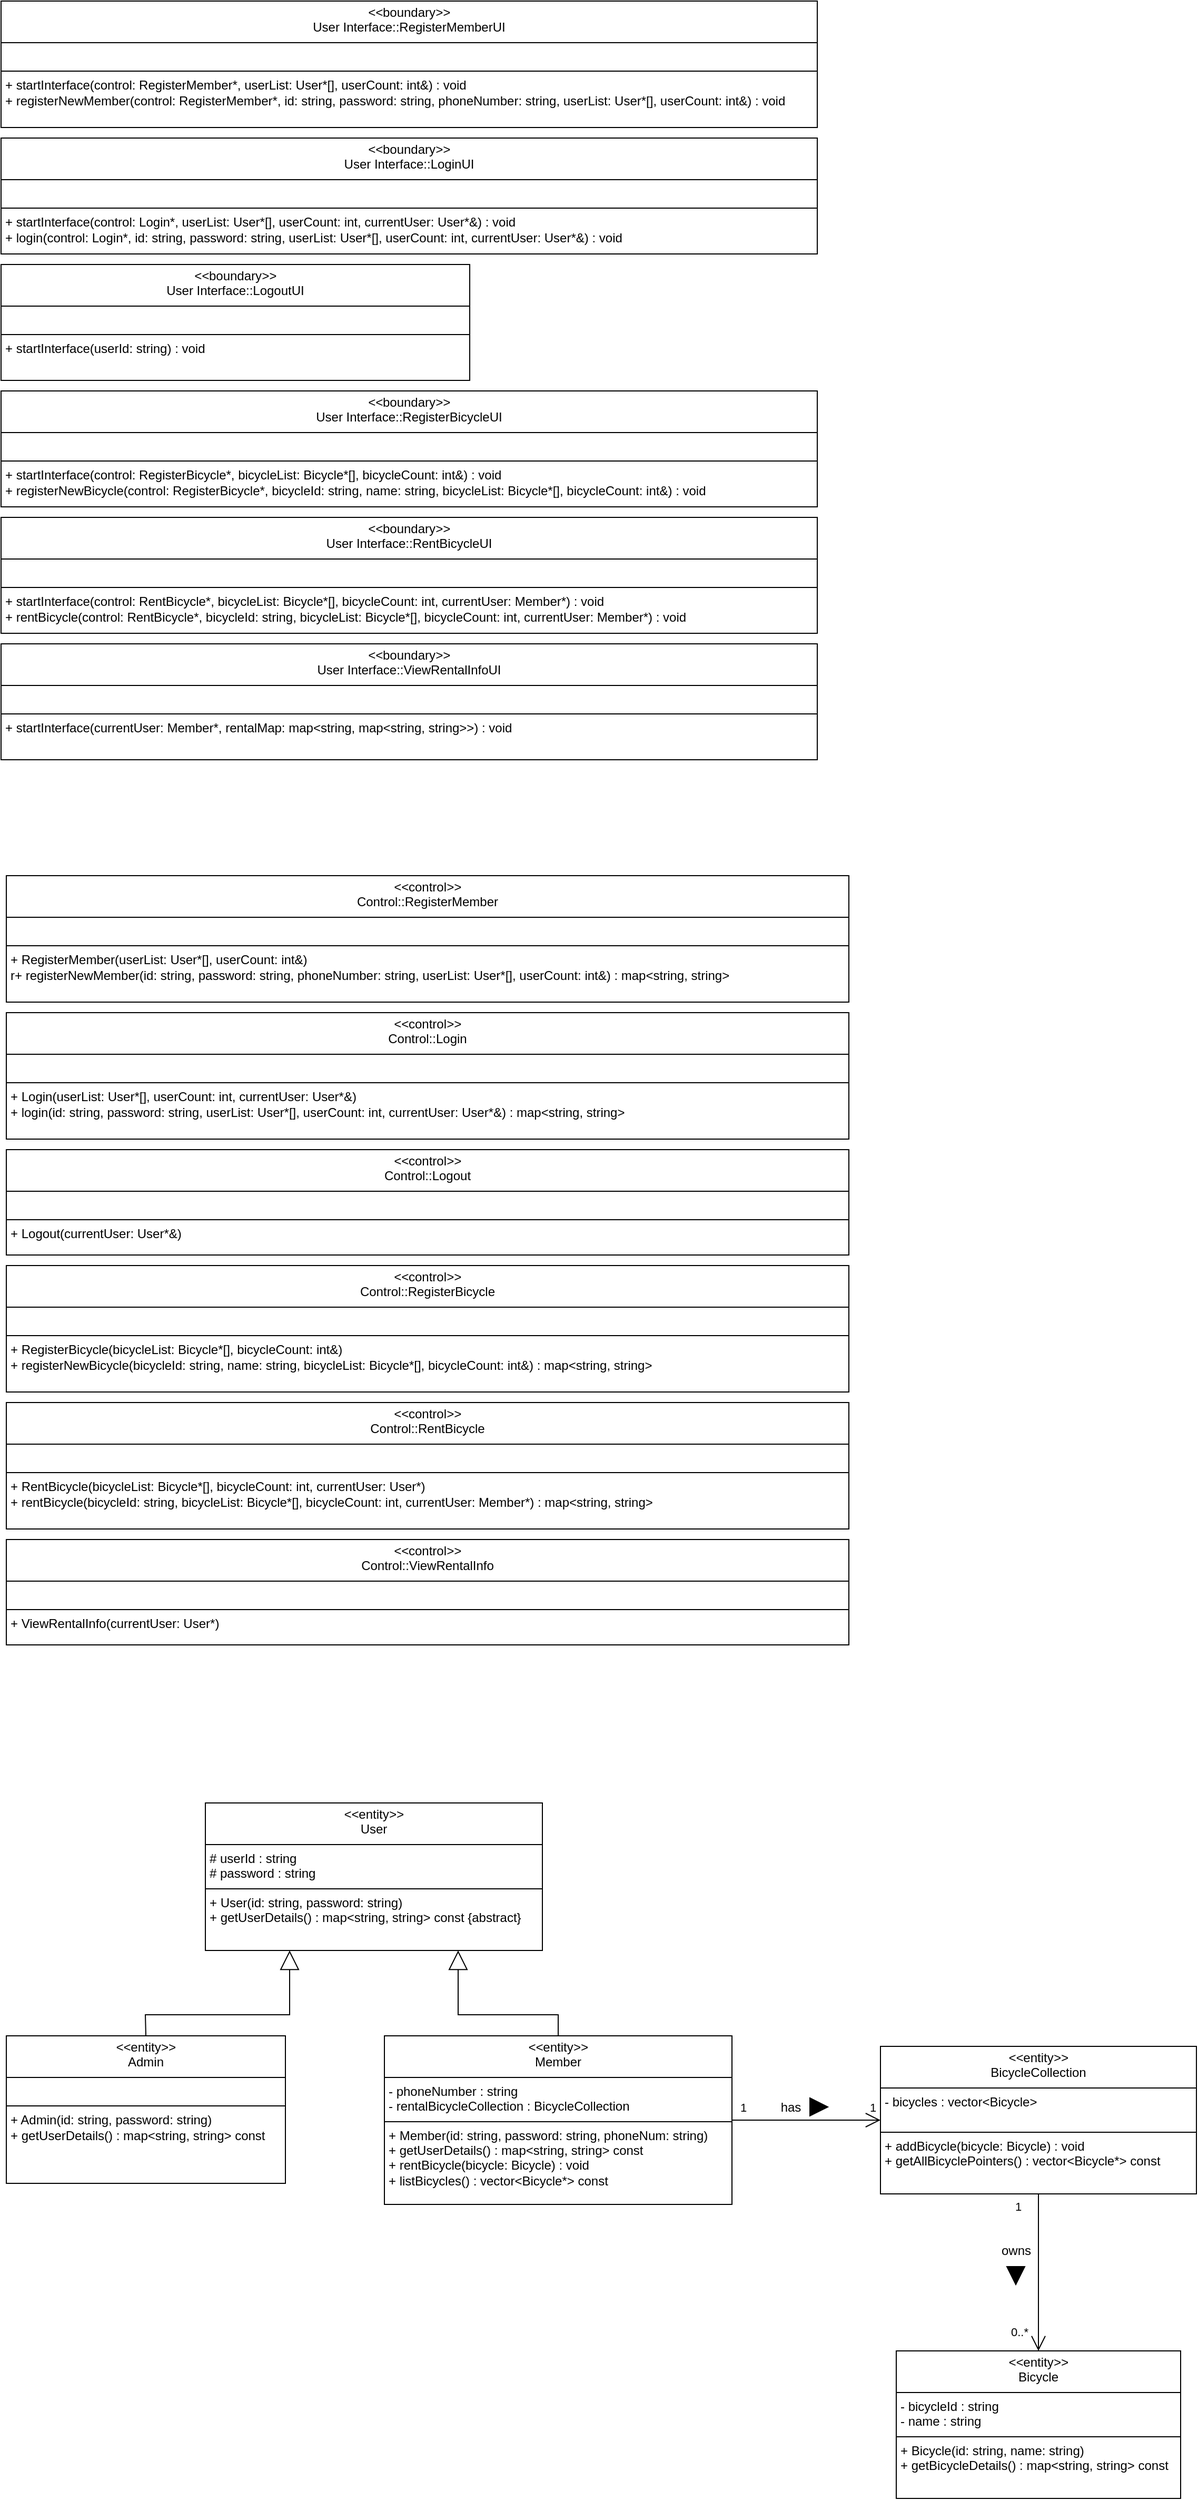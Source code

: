 <mxfile version="26.2.15">
  <diagram name="페이지-1" id="q27Sp5dViEYX4Ptli3lY">
    <mxGraphModel dx="1796" dy="1110" grid="1" gridSize="10" guides="1" tooltips="1" connect="1" arrows="1" fold="1" page="1" pageScale="1" pageWidth="1169" pageHeight="827" math="0" shadow="0">
      <root>
        <mxCell id="0" />
        <mxCell id="1" parent="0" />
        <mxCell id="6Ib-uSJZimp7045slIcF-28" value="&lt;p style=&quot;margin:0px;margin-top:4px;text-align:center;&quot;&gt;&lt;i&gt;&amp;lt;&amp;lt;&lt;/i&gt;boundary&lt;i&gt;&amp;gt;&amp;gt;&lt;/i&gt;&lt;br&gt;User Interface::&lt;span style=&quot;background-color: transparent; color: light-dark(rgb(0, 0, 0), rgb(255, 255, 255));&quot;&gt;RegisterMemberUI&lt;/span&gt;&lt;/p&gt;&lt;hr size=&quot;1&quot; style=&quot;border-style:solid;&quot;&gt;&lt;br class=&quot;Apple-interchange-newline&quot;&gt;&lt;hr style=&quot;border-style: solid;&quot; size=&quot;1&quot;&gt;&lt;p style=&quot;margin: 0px 0px 0px 4px;&quot;&gt;+ startInterface(control: RegisterMember*, userList: User*[], userCount: int&amp;amp;) : void&lt;span style=&quot;&quot;&gt;&lt;br&gt;&lt;/span&gt;+ registerNewMember(control: RegisterMember*, id: string, password: string, phoneNumber: string, userList: User*[], userCount: int&amp;amp;) : void&lt;span style=&quot;&quot;&gt;&lt;/span&gt;&lt;/p&gt;" style="verticalAlign=top;align=left;overflow=fill;html=1;whiteSpace=wrap;" parent="1" vertex="1">
          <mxGeometry x="15" y="20" width="775" height="120" as="geometry" />
        </mxCell>
        <mxCell id="6Ib-uSJZimp7045slIcF-29" value="&lt;p style=&quot;margin:0px;margin-top:4px;text-align:center;&quot;&gt;&lt;i&gt;&amp;lt;&amp;lt;&lt;/i&gt;boundary&lt;i&gt;&amp;gt;&amp;gt;&lt;/i&gt;&lt;br&gt;User Interface::&lt;span style=&quot;background-color: transparent; color: light-dark(rgb(0, 0, 0), rgb(255, 255, 255));&quot;&gt;Login&lt;/span&gt;&lt;span style=&quot;background-color: transparent; color: light-dark(rgb(0, 0, 0), rgb(255, 255, 255));&quot;&gt;UI&lt;/span&gt;&lt;/p&gt;&lt;hr size=&quot;1&quot; style=&quot;border-style:solid;&quot;&gt;&lt;br class=&quot;Apple-interchange-newline&quot;&gt;&lt;hr style=&quot;border-style: solid;&quot; size=&quot;1&quot;&gt;&lt;p style=&quot;margin: 0px 0px 0px 4px;&quot;&gt;+ startInterface(control: Login*, userList: User*[], userCount: int, currentUser: User*&amp;amp;) : void&lt;br&gt;+ login(control: Login*, id: string, password: string, userList: User*[], userCount: int, currentUser: User*&amp;amp;) : void&lt;/p&gt;" style="verticalAlign=top;align=left;overflow=fill;html=1;whiteSpace=wrap;" parent="1" vertex="1">
          <mxGeometry x="15" y="150" width="775" height="110" as="geometry" />
        </mxCell>
        <mxCell id="6Ib-uSJZimp7045slIcF-30" value="&lt;p style=&quot;margin:0px;margin-top:4px;text-align:center;&quot;&gt;&lt;i&gt;&amp;lt;&amp;lt;&lt;/i&gt;boundary&lt;i&gt;&amp;gt;&amp;gt;&lt;/i&gt;&lt;br&gt;User Interface::Logout&lt;span style=&quot;background-color: transparent; color: light-dark(rgb(0, 0, 0), rgb(255, 255, 255));&quot;&gt;UI&lt;/span&gt;&lt;/p&gt;&lt;hr size=&quot;1&quot; style=&quot;border-style:solid;&quot;&gt;&lt;br class=&quot;Apple-interchange-newline&quot;&gt;&lt;hr style=&quot;border-style: solid;&quot; size=&quot;1&quot;&gt;&lt;p style=&quot;margin: 0px 0px 0px 4px;&quot;&gt;+ startInterface(userId: string) : void&lt;/p&gt;&lt;p style=&quot;margin: 0px 0px 0px 4px;&quot;&gt;&lt;br&gt;&lt;/p&gt;" style="verticalAlign=top;align=left;overflow=fill;html=1;whiteSpace=wrap;" parent="1" vertex="1">
          <mxGeometry x="15" y="270" width="445" height="110" as="geometry" />
        </mxCell>
        <mxCell id="6Ib-uSJZimp7045slIcF-31" value="&lt;p style=&quot;margin:0px;margin-top:4px;text-align:center;&quot;&gt;&lt;i&gt;&amp;lt;&amp;lt;&lt;/i&gt;control&lt;i&gt;&amp;gt;&amp;gt;&lt;/i&gt;&lt;br&gt;Control::&lt;span style=&quot;background-color: transparent; color: light-dark(rgb(0, 0, 0), rgb(255, 255, 255));&quot;&gt;RegisterMember&lt;/span&gt;&lt;/p&gt;&lt;hr size=&quot;1&quot; style=&quot;border-style:solid;&quot;&gt;&lt;p style=&quot;margin: 0px 0px 0px 4px;&quot;&gt;&lt;br&gt;&lt;/p&gt;&lt;hr style=&quot;border-style: solid;&quot; size=&quot;1&quot;&gt;&lt;p style=&quot;margin: 0px 0px 0px 4px;&quot;&gt;+ RegisterMember(userList: User*[], userCount: int&amp;amp;)&lt;span style=&quot;background-color: transparent; color: light-dark(rgb(0, 0, 0), rgb(255, 255, 255));&quot;&gt;&lt;br&gt;r&lt;/span&gt;&lt;span style=&quot;background-color: transparent; color: light-dark(rgb(0, 0, 0), rgb(255, 255, 255));&quot;&gt;+ registerNewMember(id: string, password: string, phoneNumber: string, userList: User*[], userCount: int&amp;amp;) : map&amp;lt;string, string&amp;gt;&lt;/span&gt;&lt;/p&gt;" style="verticalAlign=top;align=left;overflow=fill;html=1;whiteSpace=wrap;" parent="1" vertex="1">
          <mxGeometry x="20" y="850" width="800" height="120" as="geometry" />
        </mxCell>
        <mxCell id="6Ib-uSJZimp7045slIcF-32" value="&lt;p style=&quot;margin:0px;margin-top:4px;text-align:center;&quot;&gt;&lt;i&gt;&amp;lt;&amp;lt;&lt;/i&gt;control&lt;i&gt;&amp;gt;&amp;gt;&lt;/i&gt;&lt;br&gt;Control::&lt;span style=&quot;background-color: transparent; color: light-dark(rgb(0, 0, 0), rgb(255, 255, 255));&quot;&gt;Login&lt;/span&gt;&lt;/p&gt;&lt;hr size=&quot;1&quot; style=&quot;border-style:solid;&quot;&gt;&lt;p style=&quot;margin: 0px 0px 0px 4px;&quot;&gt;&lt;br&gt;&lt;/p&gt;&lt;hr style=&quot;border-style: solid;&quot; size=&quot;1&quot;&gt;&lt;p style=&quot;margin: 0px 0px 0px 4px;&quot;&gt;+ Login(userList: User*[], userCount: int, currentUser: User*&amp;amp;)&lt;br&gt;+ login(id: string, password: string, userList: User*[], userCount: int, currentUser: User*&amp;amp;) : map&amp;lt;string, string&amp;gt;&lt;/p&gt;" style="verticalAlign=top;align=left;overflow=fill;html=1;whiteSpace=wrap;" parent="1" vertex="1">
          <mxGeometry x="20" y="980" width="800" height="120" as="geometry" />
        </mxCell>
        <mxCell id="6Ib-uSJZimp7045slIcF-33" value="&lt;p style=&quot;margin:0px;margin-top:4px;text-align:center;&quot;&gt;&lt;i&gt;&amp;lt;&amp;lt;&lt;/i&gt;control&lt;i&gt;&amp;gt;&amp;gt;&lt;/i&gt;&lt;br&gt;Control::&lt;span style=&quot;background-color: transparent; color: light-dark(rgb(0, 0, 0), rgb(255, 255, 255));&quot;&gt;Logout&lt;/span&gt;&lt;/p&gt;&lt;hr size=&quot;1&quot; style=&quot;border-style:solid;&quot;&gt;&lt;p style=&quot;margin: 0px 0px 0px 4px;&quot;&gt;&lt;br&gt;&lt;/p&gt;&lt;hr style=&quot;border-style: solid;&quot; size=&quot;1&quot;&gt;&lt;p style=&quot;margin: 0px 0px 0px 4px;&quot;&gt;+ Logout(currentUser: User*&amp;amp;)&lt;/p&gt;" style="verticalAlign=top;align=left;overflow=fill;html=1;whiteSpace=wrap;" parent="1" vertex="1">
          <mxGeometry x="20" y="1110" width="800" height="100" as="geometry" />
        </mxCell>
        <mxCell id="6Ib-uSJZimp7045slIcF-34" value="&lt;p style=&quot;margin:0px;margin-top:4px;text-align:center;&quot;&gt;&lt;i&gt;&amp;lt;&amp;lt;&lt;/i&gt;boundary&lt;i&gt;&amp;gt;&amp;gt;&lt;/i&gt;&lt;br&gt;User Interface::&lt;span style=&quot;background-color: transparent; text-align: left;&quot;&gt;RegisterBicycleUI&lt;/span&gt;&lt;/p&gt;&lt;hr size=&quot;1&quot; style=&quot;border-style:solid;&quot;&gt;&lt;p style=&quot;text-align: center; margin: 0px 0px 0px 4px;&quot;&gt;&lt;br class=&quot;Apple-interchange-newline&quot;&gt;&lt;/p&gt;&lt;hr style=&quot;border-style: solid;&quot; size=&quot;1&quot;&gt;&lt;p style=&quot;margin: 0px 0px 0px 4px;&quot;&gt;+ startInterface(control: RegisterBicycle*, bicycleList: Bicycle*[], bicycleCount: int&amp;amp;) : void&lt;/p&gt;&lt;p style=&quot;margin: 0px 0px 0px 4px;&quot;&gt;+ registerNewBicycle(control: RegisterBicycle*, bicycleId: string, name: string, bicycleList: Bicycle*[], bicycleCount: int&amp;amp;) : void&lt;/p&gt;" style="verticalAlign=top;align=left;overflow=fill;html=1;whiteSpace=wrap;" parent="1" vertex="1">
          <mxGeometry x="15" y="390" width="775" height="110" as="geometry" />
        </mxCell>
        <mxCell id="6Ib-uSJZimp7045slIcF-35" value="&lt;p style=&quot;margin:0px;margin-top:4px;text-align:center;&quot;&gt;&lt;i&gt;&amp;lt;&amp;lt;&lt;/i&gt;control&lt;i&gt;&amp;gt;&amp;gt;&lt;/i&gt;&lt;br&gt;Control::&lt;span style=&quot;background-color: transparent; text-align: left;&quot;&gt;RegisterBicycle&lt;/span&gt;&lt;/p&gt;&lt;hr size=&quot;1&quot; style=&quot;border-style:solid;&quot;&gt;&lt;br class=&quot;Apple-interchange-newline&quot;&gt;&lt;hr style=&quot;border-style: solid;&quot; size=&quot;1&quot;&gt;&lt;p style=&quot;margin: 0px 0px 0px 4px;&quot;&gt;+ RegisterBicycle(bicycleList: Bicycle*[], bicycleCount: int&amp;amp;)&lt;/p&gt;&lt;p style=&quot;margin: 0px 0px 0px 4px;&quot;&gt;+ registerNewBicycle(bicycleId: string, name: string, bicycleList: Bicycle*[], bicycleCount: int&amp;amp;) : map&amp;lt;string, string&amp;gt;&lt;/p&gt;" style="verticalAlign=top;align=left;overflow=fill;html=1;whiteSpace=wrap;" parent="1" vertex="1">
          <mxGeometry x="20" y="1220" width="800" height="120" as="geometry" />
        </mxCell>
        <mxCell id="6Ib-uSJZimp7045slIcF-36" value="&lt;p style=&quot;margin:0px;margin-top:4px;text-align:center;&quot;&gt;&lt;i&gt;&amp;lt;&amp;lt;&lt;/i&gt;boundary&lt;i&gt;&amp;gt;&amp;gt;&lt;/i&gt;&lt;br&gt;User Interface:&lt;span style=&quot;background-color: transparent; color: light-dark(rgb(0, 0, 0), rgb(255, 255, 255));&quot;&gt;:RentBicycleUI&lt;/span&gt;&lt;/p&gt;&lt;hr size=&quot;1&quot; style=&quot;border-style:solid;&quot;&gt;&lt;br class=&quot;Apple-interchange-newline&quot;&gt;&lt;hr style=&quot;border-style: solid;&quot; size=&quot;1&quot;&gt;&lt;p style=&quot;margin: 0px 0px 0px 4px;&quot;&gt;+ startInterface(control: RentBicycle*, bicycleList: Bicycle*[], bicycleCount: int, currentUser: Member*) : void&lt;/p&gt;&lt;p style=&quot;margin: 0px 0px 0px 4px;&quot;&gt;+ rentBicycle(control: RentBicycle*, bicycleId: string, bicycleList: Bicycle*[], bicycleCount: int, currentUser: Member*) : void&lt;/p&gt;" style="verticalAlign=top;align=left;overflow=fill;html=1;whiteSpace=wrap;" parent="1" vertex="1">
          <mxGeometry x="15" y="510" width="775" height="110" as="geometry" />
        </mxCell>
        <mxCell id="6Ib-uSJZimp7045slIcF-37" value="&lt;p style=&quot;margin:0px;margin-top:4px;text-align:center;&quot;&gt;&lt;i&gt;&amp;lt;&amp;lt;&lt;/i&gt;control&lt;i&gt;&amp;gt;&amp;gt;&lt;/i&gt;&lt;br&gt;Control::&lt;span style=&quot;background-color: transparent; color: light-dark(rgb(0, 0, 0), rgb(255, 255, 255));&quot;&gt;RentBicycle&lt;/span&gt;&lt;/p&gt;&lt;hr size=&quot;1&quot; style=&quot;border-style:solid;&quot;&gt;&lt;p style=&quot;text-align: center; margin: 0px 0px 0px 4px;&quot;&gt;&lt;br class=&quot;Apple-interchange-newline&quot;&gt;&lt;/p&gt;&lt;hr style=&quot;border-style: solid;&quot; size=&quot;1&quot;&gt;&lt;p style=&quot;margin: 0px 0px 0px 4px;&quot;&gt;+ RentBicycle(bicycleList: Bicycle*[], bicycleCount: int, currentUser: User*)&lt;/p&gt;&lt;p style=&quot;margin: 0px 0px 0px 4px;&quot;&gt;+ rentBicycle(bicycleId: string, bicycleList: Bicycle*[], bicycleCount: int, currentUser: Member*) : map&amp;lt;string, string&amp;gt;&lt;/p&gt;" style="verticalAlign=top;align=left;overflow=fill;html=1;whiteSpace=wrap;" parent="1" vertex="1">
          <mxGeometry x="20" y="1350" width="800" height="120" as="geometry" />
        </mxCell>
        <mxCell id="6Ib-uSJZimp7045slIcF-38" value="&lt;p style=&quot;margin:0px;margin-top:4px;text-align:center;&quot;&gt;&lt;i&gt;&amp;lt;&amp;lt;&lt;/i&gt;boundary&lt;i&gt;&amp;gt;&amp;gt;&lt;/i&gt;&lt;br&gt;User Interface:&lt;span style=&quot;background-color: transparent; color: light-dark(rgb(0, 0, 0), rgb(255, 255, 255));&quot;&gt;:ViewRentalInfoUI&lt;/span&gt;&lt;/p&gt;&lt;hr size=&quot;1&quot; style=&quot;border-style:solid;&quot;&gt;&lt;p style=&quot;text-align: center; margin: 0px 0px 0px 4px;&quot;&gt;&lt;br class=&quot;Apple-interchange-newline&quot;&gt;&lt;/p&gt;&lt;hr style=&quot;border-style: solid;&quot; size=&quot;1&quot;&gt;&lt;p style=&quot;margin: 0px 0px 0px 4px;&quot;&gt;+ startInterface(currentUser: Member*, rentalMap: map&amp;lt;string, map&amp;lt;string, string&amp;gt;&amp;gt;) : void&lt;/p&gt;&lt;p style=&quot;text-align: center; margin: 0px 0px 0px 4px;&quot;&gt;&lt;br&gt;&lt;/p&gt;" style="verticalAlign=top;align=left;overflow=fill;html=1;whiteSpace=wrap;" parent="1" vertex="1">
          <mxGeometry x="15" y="630" width="775" height="110" as="geometry" />
        </mxCell>
        <mxCell id="6Ib-uSJZimp7045slIcF-39" value="&lt;p style=&quot;margin:0px;margin-top:4px;text-align:center;&quot;&gt;&lt;i&gt;&amp;lt;&amp;lt;&lt;/i&gt;control&lt;i&gt;&amp;gt;&amp;gt;&lt;/i&gt;&lt;br&gt;Control::&lt;span style=&quot;background-color: transparent; color: light-dark(rgb(0, 0, 0), rgb(255, 255, 255));&quot;&gt;ViewRentalInfo&lt;/span&gt;&lt;/p&gt;&lt;hr size=&quot;1&quot; style=&quot;border-style:solid;&quot;&gt;&lt;p style=&quot;text-align: center; margin: 0px 0px 0px 4px;&quot;&gt;&lt;br class=&quot;Apple-interchange-newline&quot;&gt;&lt;/p&gt;&lt;hr style=&quot;border-style: solid;&quot; size=&quot;1&quot;&gt;&lt;p style=&quot;margin: 0px 0px 0px 4px;&quot;&gt;+ ViewRentalInfo(currentUser: User*)&lt;/p&gt;" style="verticalAlign=top;align=left;overflow=fill;html=1;whiteSpace=wrap;" parent="1" vertex="1">
          <mxGeometry x="20" y="1480" width="800" height="100" as="geometry" />
        </mxCell>
        <mxCell id="vQ9Is5EYkvde7ZBQPVPC-1" value="&lt;p style=&quot;margin:0px;margin-top:4px;text-align:center;&quot;&gt;&lt;i&gt;&amp;lt;&amp;lt;&lt;/i&gt;entity&lt;i&gt;&amp;gt;&amp;gt;&lt;/i&gt;&lt;br&gt;User&lt;/p&gt;&lt;hr size=&quot;1&quot; style=&quot;border-style:solid;&quot;&gt;&lt;p style=&quot;margin:0px;margin-left:4px;&quot;&gt;# userId : string&lt;/p&gt;&lt;p style=&quot;margin:0px;margin-left:4px;&quot;&gt;# password : string&lt;/p&gt;&lt;hr size=&quot;1&quot; style=&quot;border-style:solid;&quot;&gt;&lt;p style=&quot;margin:0px;margin-left:4px;&quot;&gt;+ User(id: string, password: string)&lt;br&gt;+ getUserDetails() : map&amp;lt;string, string&amp;gt;&amp;nbsp;&lt;span style=&quot;background-color: transparent; color: light-dark(rgb(0, 0, 0), rgb(255, 255, 255));&quot;&gt;const&lt;/span&gt;&lt;span style=&quot;background-color: transparent; color: light-dark(rgb(0, 0, 0), rgb(255, 255, 255));&quot;&gt;&amp;nbsp;{abstract}&lt;/span&gt;&lt;/p&gt;&lt;br&gt;&lt;br&gt;&lt;br&gt;&lt;br&gt;&lt;br&gt;&lt;br&gt;&lt;br&gt;&lt;div&gt;&lt;br&gt;&lt;/div&gt;" style="verticalAlign=top;align=left;overflow=fill;html=1;whiteSpace=wrap;" parent="1" vertex="1">
          <mxGeometry x="209" y="1730" width="320" height="140" as="geometry" />
        </mxCell>
        <mxCell id="r35HUMSPNrrCX2V7C3Vc-12" value="&lt;p style=&quot;margin:0px;margin-top:4px;text-align:center;&quot;&gt;&lt;i&gt;&amp;lt;&amp;lt;&lt;/i&gt;entity&lt;i&gt;&amp;gt;&amp;gt;&lt;/i&gt;&lt;br&gt;Admin&lt;/p&gt;&lt;hr size=&quot;1&quot; style=&quot;border-style:solid;&quot;&gt;&lt;p style=&quot;margin:0px;margin-left:4px;&quot;&gt;&lt;br&gt;&lt;/p&gt;&lt;hr size=&quot;1&quot; style=&quot;border-style:solid;&quot;&gt;&lt;p style=&quot;margin:0px;margin-left:4px;&quot;&gt;+ Admin(id: string, password: string)&lt;/p&gt;&lt;p style=&quot;margin:0px;margin-left:4px;&quot;&gt;+ getUserDetails() : map&amp;lt;string, string&amp;gt; const&lt;/p&gt;" style="verticalAlign=top;align=left;overflow=fill;html=1;whiteSpace=wrap;" parent="1" vertex="1">
          <mxGeometry x="20" y="1951" width="265" height="140" as="geometry" />
        </mxCell>
        <mxCell id="r35HUMSPNrrCX2V7C3Vc-13" value="&lt;p style=&quot;margin:0px;margin-top:4px;text-align:center;&quot;&gt;&lt;i&gt;&amp;lt;&amp;lt;&lt;/i&gt;entity&lt;i&gt;&amp;gt;&amp;gt;&lt;/i&gt;&lt;br&gt;Member&lt;/p&gt;&lt;hr size=&quot;1&quot; style=&quot;border-style:solid;&quot;&gt;&lt;p style=&quot;margin:0px;margin-left:4px;&quot;&gt;- phoneNumber : string&lt;/p&gt;&lt;p style=&quot;margin:0px;margin-left:4px;&quot;&gt;- rentalBicycleCollection : BicycleCollection&lt;/p&gt;&lt;hr size=&quot;1&quot; style=&quot;border-style:solid;&quot;&gt;&lt;p style=&quot;margin:0px;margin-left:4px;&quot;&gt;&lt;span style=&quot;text-align: center;&quot;&gt;+ Member(id: string,&amp;nbsp;&lt;/span&gt;password&lt;span style=&quot;text-align: center;&quot;&gt;: string, phoneNum: string)&lt;/span&gt;&lt;/p&gt;&lt;p style=&quot;margin:0px;margin-left:4px;&quot;&gt;&lt;span style=&quot;text-align: center;&quot;&gt;+ getUserDetails() : map&amp;lt;string, string&amp;gt; const&lt;/span&gt;&lt;/p&gt;&lt;p style=&quot;margin:0px;margin-left:4px;&quot;&gt;&lt;span style=&quot;text-align: center;&quot;&gt;+ rentBicycle(bicycle: Bicycle&lt;/span&gt;&lt;span style=&quot;text-align: center; background-color: transparent; color: light-dark(rgb(0, 0, 0), rgb(255, 255, 255));&quot;&gt;) : void&lt;/span&gt;&lt;/p&gt;&lt;p style=&quot;margin:0px;margin-left:4px;&quot;&gt;&lt;span style=&quot;text-align: center;&quot;&gt;+ listBicycles() : vector&amp;lt;Bicycle*&amp;gt; const&lt;/span&gt;&lt;/p&gt;" style="verticalAlign=top;align=left;overflow=fill;html=1;whiteSpace=wrap;" parent="1" vertex="1">
          <mxGeometry x="379" y="1951" width="330" height="160" as="geometry" />
        </mxCell>
        <mxCell id="r35HUMSPNrrCX2V7C3Vc-15" value="" style="endArrow=block;endSize=16;endFill=0;html=1;rounded=0;exitX=0.5;exitY=0;exitDx=0;exitDy=0;entryX=0.25;entryY=1;entryDx=0;entryDy=0;" parent="1" source="r35HUMSPNrrCX2V7C3Vc-12" target="vQ9Is5EYkvde7ZBQPVPC-1" edge="1">
          <mxGeometry width="160" relative="1" as="geometry">
            <mxPoint x="64" y="1931" as="sourcePoint" />
            <mxPoint x="134" y="1870" as="targetPoint" />
            <Array as="points">
              <mxPoint x="152" y="1931" />
              <mxPoint x="289" y="1931" />
            </Array>
          </mxGeometry>
        </mxCell>
        <mxCell id="r35HUMSPNrrCX2V7C3Vc-16" value="" style="endArrow=block;endSize=16;endFill=0;html=1;rounded=0;exitX=0.5;exitY=0;exitDx=0;exitDy=0;entryX=0.75;entryY=1;entryDx=0;entryDy=0;" parent="1" source="r35HUMSPNrrCX2V7C3Vc-13" target="vQ9Is5EYkvde7ZBQPVPC-1" edge="1">
          <mxGeometry width="160" relative="1" as="geometry">
            <mxPoint x="131" y="1961" as="sourcePoint" />
            <mxPoint x="237" y="1871" as="targetPoint" />
            <Array as="points">
              <mxPoint x="544" y="1931" />
              <mxPoint x="449" y="1931" />
            </Array>
          </mxGeometry>
        </mxCell>
        <mxCell id="r35HUMSPNrrCX2V7C3Vc-26" value="&lt;p style=&quot;margin:0px;margin-top:4px;text-align:center;&quot;&gt;&lt;i&gt;&amp;lt;&amp;lt;&lt;/i&gt;entity&lt;i&gt;&amp;gt;&amp;gt;&lt;/i&gt;&lt;br&gt;Bicycle&lt;/p&gt;&lt;hr size=&quot;1&quot; style=&quot;border-style:solid;&quot;&gt;&lt;p style=&quot;margin:0px;margin-left:4px;&quot;&gt;&lt;span style=&quot;background-color: transparent; color: light-dark(rgb(0, 0, 0), rgb(255, 255, 255));&quot;&gt;- bicycleId : string&lt;/span&gt;&lt;/p&gt;&lt;p style=&quot;margin:0px;margin-left:4px;&quot;&gt;&lt;span style=&quot;background-color: transparent; color: light-dark(rgb(0, 0, 0), rgb(255, 255, 255));&quot;&gt;- name : string&lt;/span&gt;&lt;/p&gt;&lt;hr size=&quot;1&quot; style=&quot;border-style:solid;&quot;&gt;&lt;p style=&quot;margin:0px;margin-left:4px;&quot;&gt;&lt;span style=&quot;text-align: center;&quot;&gt;+ Bicycle(id: string, name: string)&lt;/span&gt;&lt;/p&gt;&lt;p style=&quot;margin:0px;margin-left:4px;&quot;&gt;&lt;span style=&quot;text-align: center;&quot;&gt;+ getBicycleDetails() : map&amp;lt;string, string&amp;gt; const&lt;/span&gt;&lt;/p&gt;" style="verticalAlign=top;align=left;overflow=fill;html=1;whiteSpace=wrap;" parent="1" vertex="1">
          <mxGeometry x="865" y="2250" width="270" height="140" as="geometry" />
        </mxCell>
        <mxCell id="rY40l5Rqe6MvRKDOcdtK-1" value="&lt;p style=&quot;margin:0px;margin-top:4px;text-align:center;&quot;&gt;&lt;i&gt;&amp;lt;&amp;lt;&lt;/i&gt;entity&lt;i&gt;&amp;gt;&amp;gt;&lt;/i&gt;&lt;br&gt;BicycleCollection&lt;/p&gt;&lt;hr size=&quot;1&quot; style=&quot;border-style:solid;&quot;&gt;&lt;p style=&quot;margin:0px;margin-left:4px;&quot;&gt;- bicycles : vector&amp;lt;Bicycle&amp;gt;&lt;/p&gt;&lt;p style=&quot;margin:0px;margin-left:4px;&quot;&gt;&lt;br&gt;&lt;/p&gt;&lt;hr size=&quot;1&quot; style=&quot;border-style:solid;&quot;&gt;&lt;p style=&quot;margin:0px;margin-left:4px;&quot;&gt;&lt;span style=&quot;text-align: center;&quot;&gt;+ addBicycle(bicycle: Bicycle) : void&lt;/span&gt;&lt;/p&gt;&lt;p style=&quot;margin:0px;margin-left:4px;&quot;&gt;&lt;span style=&quot;text-align: center;&quot;&gt;+ getAllBicyclePointers() : vector&amp;lt;Bicycle*&amp;gt; const&lt;/span&gt;&lt;/p&gt;" style="verticalAlign=top;align=left;overflow=fill;html=1;whiteSpace=wrap;" vertex="1" parent="1">
          <mxGeometry x="850" y="1961" width="300" height="140" as="geometry" />
        </mxCell>
        <mxCell id="rY40l5Rqe6MvRKDOcdtK-3" value="" style="endArrow=open;endFill=1;endSize=12;html=1;rounded=0;exitX=1;exitY=0.5;exitDx=0;exitDy=0;entryX=0;entryY=0.5;entryDx=0;entryDy=0;" edge="1" parent="1" source="r35HUMSPNrrCX2V7C3Vc-13" target="rY40l5Rqe6MvRKDOcdtK-1">
          <mxGeometry width="160" relative="1" as="geometry">
            <mxPoint x="738.5" y="2040" as="sourcePoint" />
            <mxPoint x="898.5" y="2040" as="targetPoint" />
          </mxGeometry>
        </mxCell>
        <mxCell id="rY40l5Rqe6MvRKDOcdtK-4" value="" style="triangle;whiteSpace=wrap;html=1;fillColor=#000000;" vertex="1" parent="1">
          <mxGeometry x="783" y="2010" width="17" height="17" as="geometry" />
        </mxCell>
        <mxCell id="rY40l5Rqe6MvRKDOcdtK-5" value="&lt;p class=&quot;p1&quot;&gt;has&lt;/p&gt;" style="text;html=1;align=center;verticalAlign=middle;whiteSpace=wrap;rounded=0;" vertex="1" parent="1">
          <mxGeometry x="735" y="2003.5" width="60" height="30" as="geometry" />
        </mxCell>
        <mxCell id="rY40l5Rqe6MvRKDOcdtK-10" value="1" style="edgeLabel;resizable=0;html=1;align=left;verticalAlign=bottom;" connectable="0" vertex="1" parent="1">
          <mxGeometry x="838" y="2027" as="geometry" />
        </mxCell>
        <mxCell id="rY40l5Rqe6MvRKDOcdtK-11" value="1" style="edgeLabel;resizable=0;html=1;align=left;verticalAlign=bottom;" connectable="0" vertex="1" parent="1">
          <mxGeometry x="715" y="2027" as="geometry" />
        </mxCell>
        <mxCell id="rY40l5Rqe6MvRKDOcdtK-12" value="" style="endArrow=open;endFill=1;endSize=12;html=1;rounded=0;exitX=0.5;exitY=1;exitDx=0;exitDy=0;entryX=0.5;entryY=0;entryDx=0;entryDy=0;" edge="1" parent="1" source="rY40l5Rqe6MvRKDOcdtK-1" target="r35HUMSPNrrCX2V7C3Vc-26">
          <mxGeometry width="160" relative="1" as="geometry">
            <mxPoint x="669" y="2230" as="sourcePoint" />
            <mxPoint x="810" y="2230" as="targetPoint" />
          </mxGeometry>
        </mxCell>
        <mxCell id="rY40l5Rqe6MvRKDOcdtK-13" value="" style="triangle;whiteSpace=wrap;html=1;fillColor=#000000;rotation=90;" vertex="1" parent="1">
          <mxGeometry x="970" y="2170" width="17" height="17" as="geometry" />
        </mxCell>
        <mxCell id="rY40l5Rqe6MvRKDOcdtK-16" value="0..*" style="edgeLabel;resizable=0;html=1;align=left;verticalAlign=bottom;" connectable="0" vertex="1" parent="1">
          <mxGeometry x="972" y="2240" as="geometry" />
        </mxCell>
        <mxCell id="rY40l5Rqe6MvRKDOcdtK-17" value="1" style="edgeLabel;resizable=0;html=1;align=left;verticalAlign=bottom;" connectable="0" vertex="1" parent="1">
          <mxGeometry x="983" y="2112" as="geometry">
            <mxPoint x="-7" y="9" as="offset" />
          </mxGeometry>
        </mxCell>
        <mxCell id="rY40l5Rqe6MvRKDOcdtK-18" value="&lt;p class=&quot;p1&quot;&gt;owns&lt;/p&gt;" style="text;html=1;align=center;verticalAlign=middle;whiteSpace=wrap;rounded=0;" vertex="1" parent="1">
          <mxGeometry x="948.5" y="2140" width="60" height="30" as="geometry" />
        </mxCell>
      </root>
    </mxGraphModel>
  </diagram>
</mxfile>
